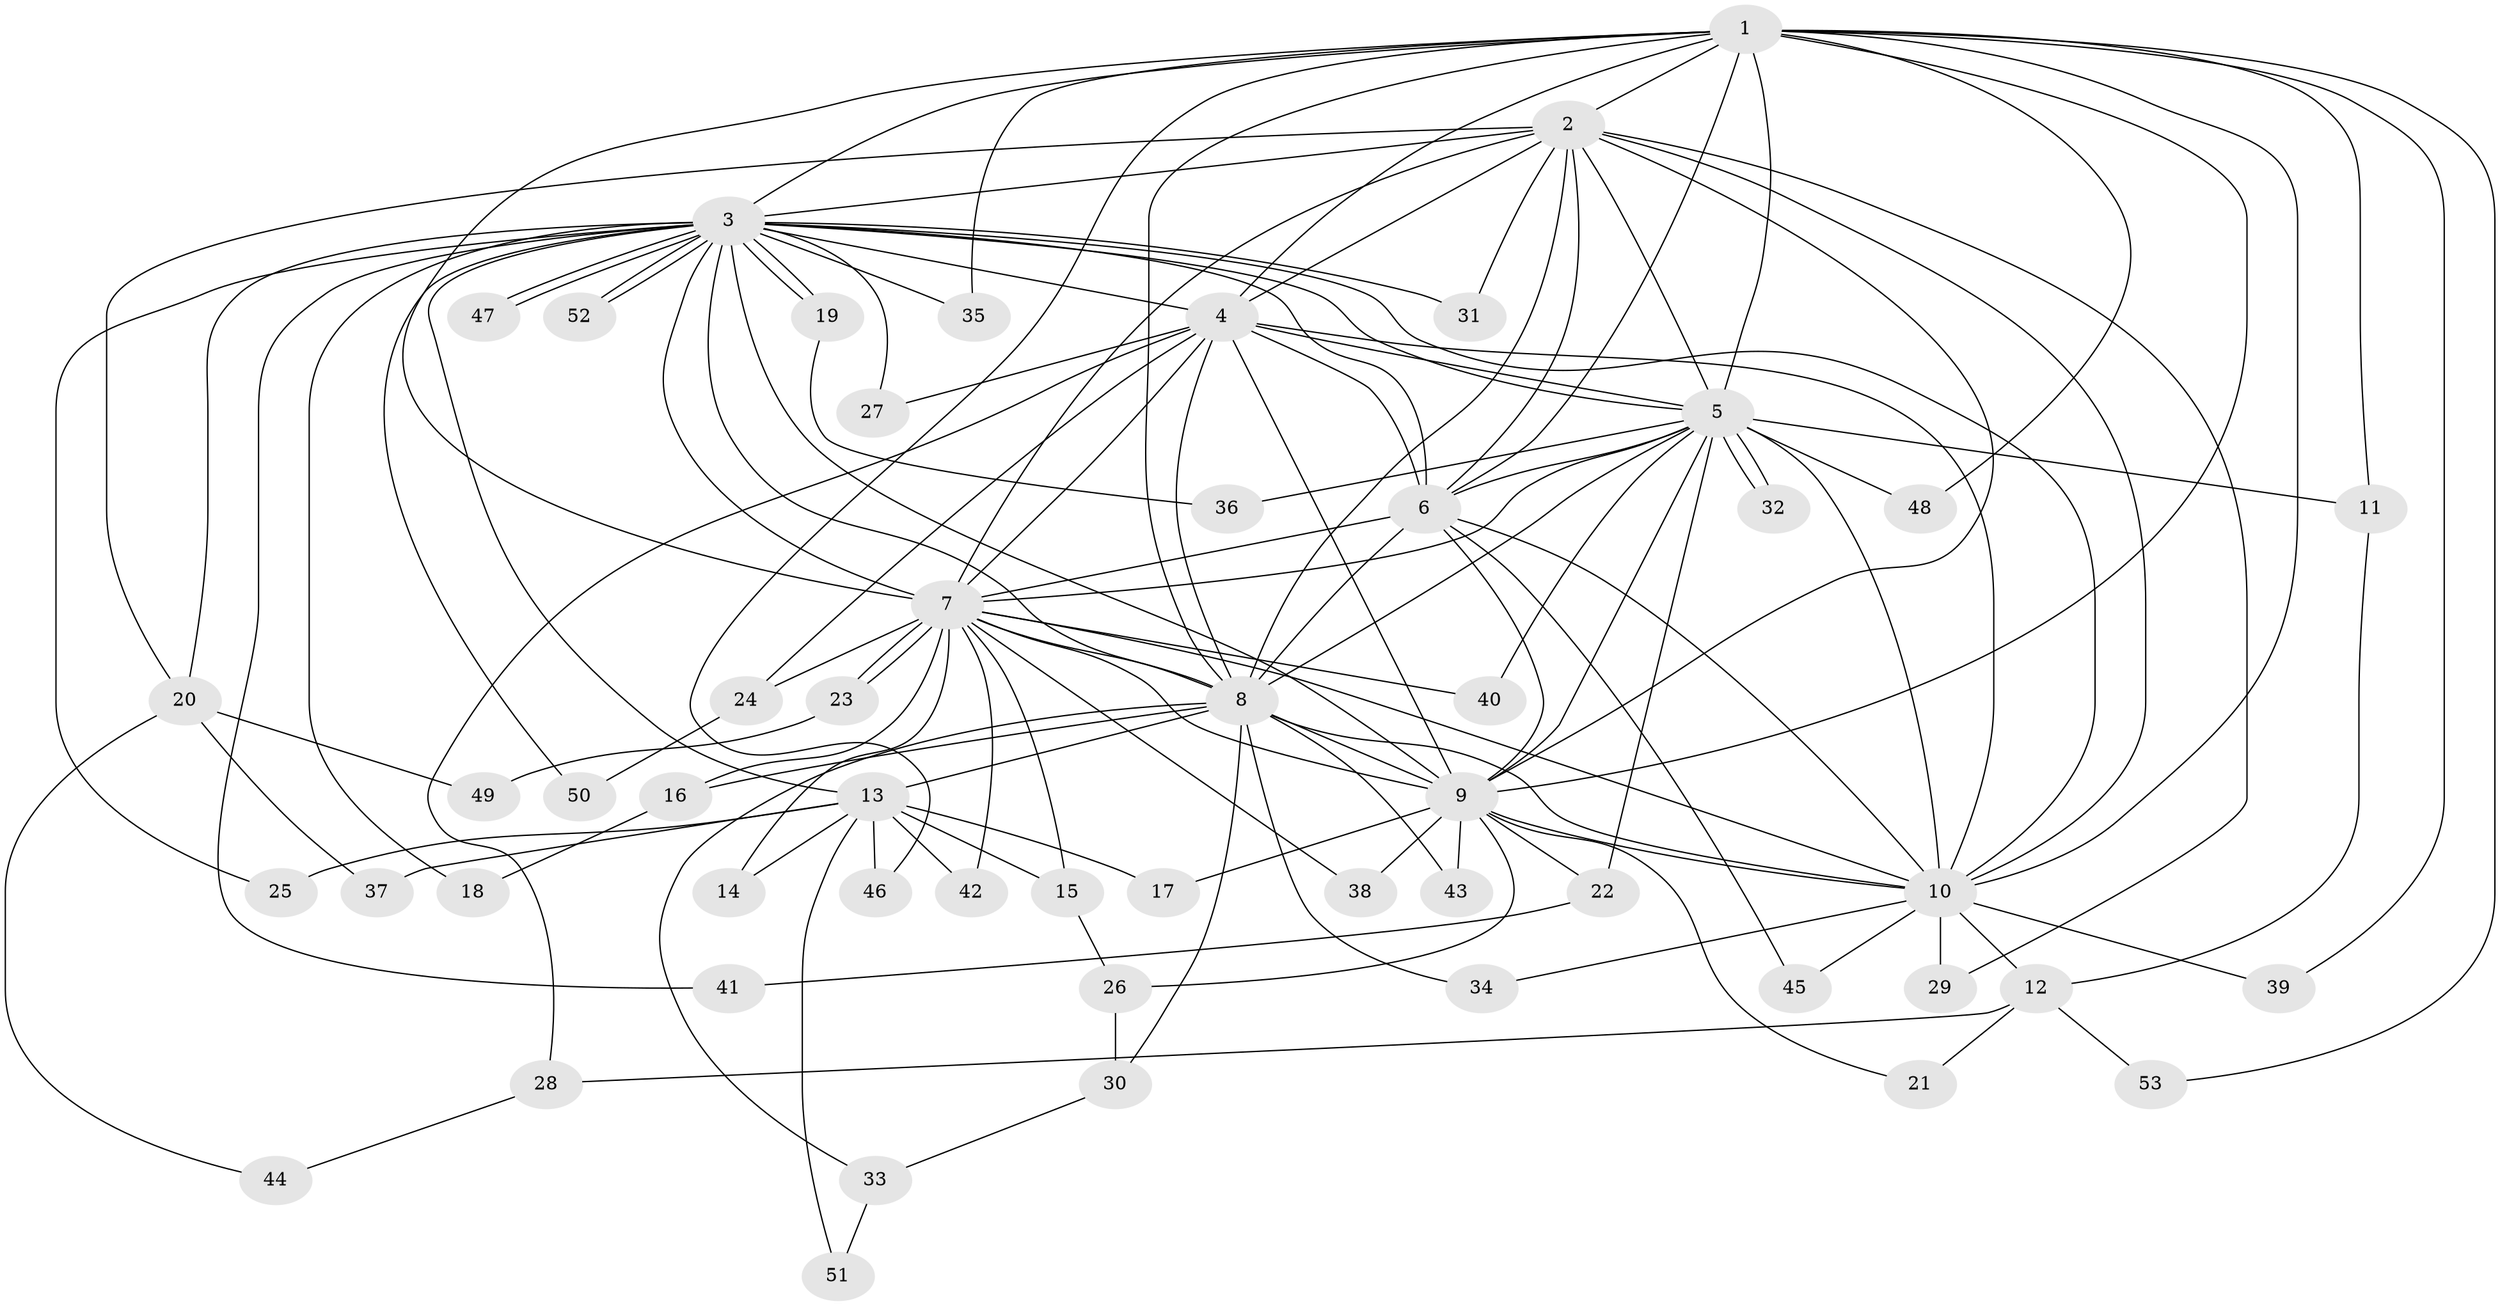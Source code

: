 // coarse degree distribution, {12: 0.02631578947368421, 8: 0.02631578947368421, 25: 0.02631578947368421, 13: 0.02631578947368421, 11: 0.02631578947368421, 6: 0.02631578947368421, 19: 0.02631578947368421, 3: 0.15789473684210525, 5: 0.05263157894736842, 10: 0.02631578947368421, 2: 0.5526315789473685, 4: 0.02631578947368421}
// Generated by graph-tools (version 1.1) at 2025/51/02/27/25 19:51:48]
// undirected, 53 vertices, 131 edges
graph export_dot {
graph [start="1"]
  node [color=gray90,style=filled];
  1;
  2;
  3;
  4;
  5;
  6;
  7;
  8;
  9;
  10;
  11;
  12;
  13;
  14;
  15;
  16;
  17;
  18;
  19;
  20;
  21;
  22;
  23;
  24;
  25;
  26;
  27;
  28;
  29;
  30;
  31;
  32;
  33;
  34;
  35;
  36;
  37;
  38;
  39;
  40;
  41;
  42;
  43;
  44;
  45;
  46;
  47;
  48;
  49;
  50;
  51;
  52;
  53;
  1 -- 2;
  1 -- 3;
  1 -- 4;
  1 -- 5;
  1 -- 6;
  1 -- 7;
  1 -- 8;
  1 -- 9;
  1 -- 10;
  1 -- 11;
  1 -- 35;
  1 -- 39;
  1 -- 46;
  1 -- 48;
  1 -- 53;
  2 -- 3;
  2 -- 4;
  2 -- 5;
  2 -- 6;
  2 -- 7;
  2 -- 8;
  2 -- 9;
  2 -- 10;
  2 -- 20;
  2 -- 29;
  2 -- 31;
  3 -- 4;
  3 -- 5;
  3 -- 6;
  3 -- 7;
  3 -- 8;
  3 -- 9;
  3 -- 10;
  3 -- 13;
  3 -- 18;
  3 -- 19;
  3 -- 19;
  3 -- 20;
  3 -- 25;
  3 -- 27;
  3 -- 31;
  3 -- 35;
  3 -- 41;
  3 -- 47;
  3 -- 47;
  3 -- 50;
  3 -- 52;
  3 -- 52;
  4 -- 5;
  4 -- 6;
  4 -- 7;
  4 -- 8;
  4 -- 9;
  4 -- 10;
  4 -- 24;
  4 -- 27;
  4 -- 28;
  5 -- 6;
  5 -- 7;
  5 -- 8;
  5 -- 9;
  5 -- 10;
  5 -- 11;
  5 -- 22;
  5 -- 32;
  5 -- 32;
  5 -- 36;
  5 -- 40;
  5 -- 48;
  6 -- 7;
  6 -- 8;
  6 -- 9;
  6 -- 10;
  6 -- 45;
  7 -- 8;
  7 -- 9;
  7 -- 10;
  7 -- 14;
  7 -- 15;
  7 -- 16;
  7 -- 23;
  7 -- 23;
  7 -- 24;
  7 -- 38;
  7 -- 40;
  7 -- 42;
  8 -- 9;
  8 -- 10;
  8 -- 13;
  8 -- 16;
  8 -- 30;
  8 -- 33;
  8 -- 34;
  8 -- 43;
  9 -- 10;
  9 -- 17;
  9 -- 21;
  9 -- 22;
  9 -- 26;
  9 -- 38;
  9 -- 43;
  10 -- 12;
  10 -- 29;
  10 -- 34;
  10 -- 39;
  10 -- 45;
  11 -- 12;
  12 -- 21;
  12 -- 28;
  12 -- 53;
  13 -- 14;
  13 -- 15;
  13 -- 17;
  13 -- 25;
  13 -- 37;
  13 -- 42;
  13 -- 46;
  13 -- 51;
  15 -- 26;
  16 -- 18;
  19 -- 36;
  20 -- 37;
  20 -- 44;
  20 -- 49;
  22 -- 41;
  23 -- 49;
  24 -- 50;
  26 -- 30;
  28 -- 44;
  30 -- 33;
  33 -- 51;
}
